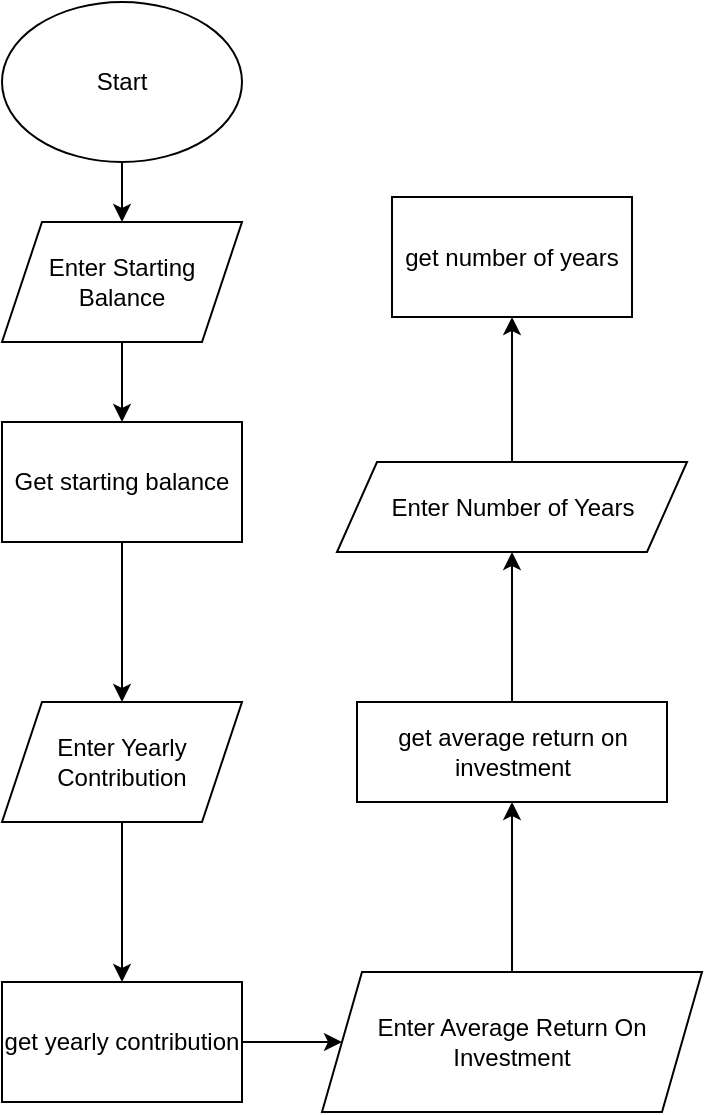 <mxfile version="13.6.10" type="github">
  <diagram id="qUnon9rWK1T8DNUqRCIi" name="Page-1">
    <mxGraphModel grid="1" dx="268" dy="575" gridSize="10" guides="1" tooltips="1" connect="1" arrows="1" fold="1" page="1" pageScale="1" pageWidth="850" pageHeight="1100" math="0" shadow="0">
      <root>
        <mxCell id="0" />
        <mxCell id="1" parent="0" />
        <mxCell id="c7U_lFZOKelw3ld-xOK1-2" value="" parent="1" target="c7U_lFZOKelw3ld-xOK1-1" source="TYUJkwS5z9lv2B-sG-99-1" edge="1" style="edgeStyle=orthogonalEdgeStyle;rounded=0;orthogonalLoop=1;jettySize=auto;html=1;">
          <mxGeometry as="geometry" relative="1" />
        </mxCell>
        <mxCell id="TYUJkwS5z9lv2B-sG-99-1" value="Start" parent="1" style="ellipse;whiteSpace=wrap;html=1;" vertex="1">
          <mxGeometry as="geometry" x="60" y="40" width="120" height="80" />
        </mxCell>
        <mxCell id="c7U_lFZOKelw3ld-xOK1-4" value="" parent="1" source="c7U_lFZOKelw3ld-xOK1-1" edge="1" style="edgeStyle=orthogonalEdgeStyle;rounded=0;orthogonalLoop=1;jettySize=auto;html=1;">
          <mxGeometry as="geometry" relative="1">
            <mxPoint as="targetPoint" x="120" y="250" />
          </mxGeometry>
        </mxCell>
        <mxCell id="c7U_lFZOKelw3ld-xOK1-1" value="Enter Starting Balance" parent="1" style="shape=parallelogram;perimeter=parallelogramPerimeter;whiteSpace=wrap;html=1;fixedSize=1;" vertex="1">
          <mxGeometry as="geometry" x="60" y="150" width="120" height="60" />
        </mxCell>
        <mxCell id="lZdONFPbMPYTnM9vWjer-3" value="" parent="1" target="lZdONFPbMPYTnM9vWjer-2" source="lZdONFPbMPYTnM9vWjer-1" edge="1" style="edgeStyle=orthogonalEdgeStyle;rounded=0;orthogonalLoop=1;jettySize=auto;html=1;">
          <mxGeometry as="geometry" relative="1" />
        </mxCell>
        <mxCell id="lZdONFPbMPYTnM9vWjer-1" value="Get starting balance" parent="1" style="rounded=0;whiteSpace=wrap;html=1;" vertex="1">
          <mxGeometry as="geometry" x="60" y="250" width="120" height="60" />
        </mxCell>
        <mxCell id="lZdONFPbMPYTnM9vWjer-5" value="" parent="1" target="lZdONFPbMPYTnM9vWjer-4" source="lZdONFPbMPYTnM9vWjer-2" edge="1" style="edgeStyle=orthogonalEdgeStyle;rounded=0;orthogonalLoop=1;jettySize=auto;html=1;">
          <mxGeometry as="geometry" relative="1" />
        </mxCell>
        <mxCell id="lZdONFPbMPYTnM9vWjer-2" value="Enter Yearly Contribution" parent="1" style="shape=parallelogram;perimeter=parallelogramPerimeter;whiteSpace=wrap;html=1;fixedSize=1;rounded=0;" vertex="1">
          <mxGeometry as="geometry" x="60" y="390" width="120" height="60" />
        </mxCell>
        <mxCell id="lZdONFPbMPYTnM9vWjer-7" value="" parent="1" target="lZdONFPbMPYTnM9vWjer-6" source="lZdONFPbMPYTnM9vWjer-4" edge="1" style="edgeStyle=orthogonalEdgeStyle;rounded=0;orthogonalLoop=1;jettySize=auto;html=1;">
          <mxGeometry as="geometry" relative="1" />
        </mxCell>
        <mxCell id="lZdONFPbMPYTnM9vWjer-4" value="get yearly contribution" parent="1" style="whiteSpace=wrap;html=1;rounded=0;" vertex="1">
          <mxGeometry as="geometry" x="60" y="530" width="120" height="60" />
        </mxCell>
        <mxCell id="lZdONFPbMPYTnM9vWjer-9" value="" parent="1" target="lZdONFPbMPYTnM9vWjer-8" source="lZdONFPbMPYTnM9vWjer-6" edge="1" style="edgeStyle=orthogonalEdgeStyle;rounded=0;orthogonalLoop=1;jettySize=auto;html=1;">
          <mxGeometry as="geometry" relative="1" />
        </mxCell>
        <mxCell id="lZdONFPbMPYTnM9vWjer-6" value="Enter Average Return On Investment" parent="1" style="shape=parallelogram;perimeter=parallelogramPerimeter;whiteSpace=wrap;html=1;fixedSize=1;rounded=0;" vertex="1">
          <mxGeometry as="geometry" x="220" y="525" width="190" height="70" />
        </mxCell>
        <mxCell id="lZdONFPbMPYTnM9vWjer-11" value="" parent="1" target="lZdONFPbMPYTnM9vWjer-10" source="lZdONFPbMPYTnM9vWjer-8" edge="1" style="edgeStyle=orthogonalEdgeStyle;rounded=0;orthogonalLoop=1;jettySize=auto;html=1;">
          <mxGeometry as="geometry" relative="1" />
        </mxCell>
        <mxCell id="lZdONFPbMPYTnM9vWjer-8" value="get average return on investment" parent="1" style="whiteSpace=wrap;html=1;rounded=0;" vertex="1">
          <mxGeometry as="geometry" x="237.5" y="390" width="155" height="50" />
        </mxCell>
        <mxCell id="lZdONFPbMPYTnM9vWjer-13" value="" parent="1" target="lZdONFPbMPYTnM9vWjer-12" source="lZdONFPbMPYTnM9vWjer-10" edge="1" style="edgeStyle=orthogonalEdgeStyle;rounded=0;orthogonalLoop=1;jettySize=auto;html=1;">
          <mxGeometry as="geometry" relative="1" />
        </mxCell>
        <mxCell id="lZdONFPbMPYTnM9vWjer-10" value="Enter Number of Years" parent="1" style="shape=parallelogram;perimeter=parallelogramPerimeter;whiteSpace=wrap;html=1;fixedSize=1;rounded=0;" vertex="1">
          <mxGeometry as="geometry" x="227.5" y="270" width="175" height="45" />
        </mxCell>
        <mxCell id="lZdONFPbMPYTnM9vWjer-12" value="get number of years" parent="1" style="whiteSpace=wrap;html=1;rounded=0;" vertex="1">
          <mxGeometry as="geometry" x="255" y="137.5" width="120" height="60" />
        </mxCell>
      </root>
    </mxGraphModel>
  </diagram>
</mxfile>
